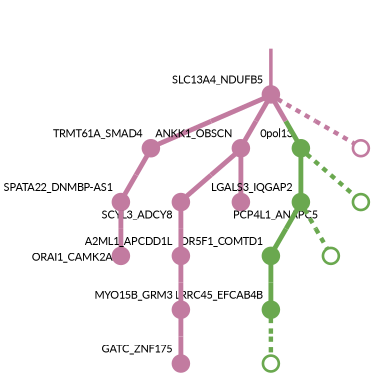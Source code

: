 strict digraph  {
graph[splines=false]; nodesep=0.7; rankdir=TB; ranksep=0.6; forcelabels=true; dpi=600; size=2.5;
0 [color="#c27ba0ff", fillcolor="#c27ba0ff", fixedsize=true, fontname=Lato, fontsize="12pt", height="0.25", label="", penwidth=3, shape=circle, style=filled, xlabel=SLC13A4_NDUFB5];
4 [color="#c27ba0ff", fillcolor="#c27ba0ff", fixedsize=true, fontname=Lato, fontsize="12pt", height="0.25", label="", penwidth=3, shape=circle, style=filled, xlabel=TRMT61A_SMAD4];
8 [color="#c27ba0ff", fillcolor="#c27ba0ff", fixedsize=true, fontname=Lato, fontsize="12pt", height="0.25", label="", penwidth=3, shape=circle, style=filled, xlabel=ANKK1_OBSCN];
13 [color="#6aa84fff", fillcolor="#6aa84fff", fixedsize=true, fontname=Lato, fontsize="12pt", height="0.25", label="", penwidth=3, shape=circle, style=filled, xlabel="0pol13"];
17 [color="#c27ba0ff", fillcolor="#c27ba0ff", fixedsize=true, fontname=Lato, fontsize="12pt", height="0.25", label="", penwidth=3, shape=circle, style=solid, xlabel=""];
1 [color="#6aa84fff", fillcolor="#6aa84fff", fixedsize=true, fontname=Lato, fontsize="12pt", height="0.25", label="", penwidth=3, shape=circle, style=filled, xlabel=LRRC45_EFCAB4B];
15 [color="#6aa84fff", fillcolor="#6aa84fff", fixedsize=true, fontname=Lato, fontsize="12pt", height="0.25", label="", penwidth=3, shape=circle, style=solid, xlabel=""];
2 [color="#6aa84fff", fillcolor="#6aa84fff", fixedsize=true, fontname=Lato, fontsize="12pt", height="0.25", label="", penwidth=3, shape=circle, style=filled, xlabel=LGALS3_IQGAP2];
9 [color="#6aa84fff", fillcolor="#6aa84fff", fixedsize=true, fontname=Lato, fontsize="12pt", height="0.25", label="", penwidth=3, shape=circle, style=filled, xlabel=OR5F1_COMTD1];
16 [color="#6aa84fff", fillcolor="#6aa84fff", fixedsize=true, fontname=Lato, fontsize="12pt", height="0.25", label="", penwidth=3, shape=circle, style=solid, xlabel=""];
7 [color="#c27ba0ff", fillcolor="#c27ba0ff", fixedsize=true, fontname=Lato, fontsize="12pt", height="0.25", label="", penwidth=3, shape=circle, style=filled, xlabel="SPATA22_DNMBP-AS1"];
6 [color="#c27ba0ff", fillcolor="#c27ba0ff", fixedsize=true, fontname=Lato, fontsize="12pt", height="0.25", label="", penwidth=3, shape=circle, style=filled, xlabel=SCYL3_ADCY8];
10 [color="#c27ba0ff", fillcolor="#c27ba0ff", fixedsize=true, fontname=Lato, fontsize="12pt", height="0.25", label="", penwidth=3, shape=circle, style=filled, xlabel=A2ML1_APCDD1L];
5 [color="#c27ba0ff", fillcolor="#c27ba0ff", fixedsize=true, fontname=Lato, fontsize="12pt", height="0.25", label="", penwidth=3, shape=circle, style=filled, xlabel=ORAI1_CAMK2A];
11 [color="#c27ba0ff", fillcolor="#c27ba0ff", fixedsize=true, fontname=Lato, fontsize="12pt", height="0.25", label="", penwidth=3, shape=circle, style=filled, xlabel=PCP4L1_ANAPC5];
12 [color="#c27ba0ff", fillcolor="#c27ba0ff", fixedsize=true, fontname=Lato, fontsize="12pt", height="0.25", label="", penwidth=3, shape=circle, style=filled, xlabel=MYO15B_GRM3];
3 [color="#c27ba0ff", fillcolor="#c27ba0ff", fixedsize=true, fontname=Lato, fontsize="12pt", height="0.25", label="", penwidth=3, shape=circle, style=filled, xlabel=GATC_ZNF175];
14 [color="#6aa84fff", fillcolor="#6aa84fff", fixedsize=true, fontname=Lato, fontsize="12pt", height="0.25", label="", penwidth=3, shape=circle, style=solid, xlabel=""];
normal [label="", penwidth=3, style=invis, xlabel=SLC13A4_NDUFB5];
0 -> 4  [arrowsize=0, color="#c27ba0ff;0.5:#c27ba0ff", minlen="1.0", penwidth="5.5", style=solid];
0 -> 8  [arrowsize=0, color="#c27ba0ff;0.5:#c27ba0ff", minlen="1.0", penwidth="5.5", style=solid];
0 -> 13  [arrowsize=0, color="#c27ba0ff;0.5:#6aa84fff", minlen="1.0338983535766602", penwidth="5.5", style=solid];
0 -> 17  [arrowsize=0, color="#c27ba0ff;0.5:#c27ba0ff", minlen="1.0338983535766602", penwidth=5, style=dashed];
4 -> 7  [arrowsize=0, color="#c27ba0ff;0.5:#c27ba0ff", minlen="1.1694915294647217", penwidth="5.5", style=solid];
8 -> 6  [arrowsize=0, color="#c27ba0ff;0.5:#c27ba0ff", minlen="1.180790901184082", penwidth="5.5", style=solid];
8 -> 11  [arrowsize=0, color="#c27ba0ff;0.5:#c27ba0ff", minlen="1.0677965879440308", penwidth="5.5", style=solid];
13 -> 2  [arrowsize=0, color="#6aa84fff;0.5:#6aa84fff", minlen="1.0", penwidth="5.5", style=solid];
13 -> 14  [arrowsize=0, color="#6aa84fff;0.5:#6aa84fff", minlen="1.0338983535766602", penwidth=5, style=dashed];
1 -> 15  [arrowsize=0, color="#6aa84fff;0.5:#6aa84fff", minlen="1.0338983535766602", penwidth=5, style=dashed];
2 -> 9  [arrowsize=0, color="#6aa84fff;0.5:#6aa84fff", minlen="1.1355931758880615", penwidth="5.5", style=solid];
2 -> 16  [arrowsize=0, color="#6aa84fff;0.5:#6aa84fff", minlen="1.0338983535766602", penwidth=5, style=dashed];
9 -> 1  [arrowsize=0, color="#6aa84fff;0.5:#6aa84fff", minlen="1.0", penwidth="5.5", style=solid];
7 -> 5  [arrowsize=0, color="#c27ba0ff;0.5:#c27ba0ff", minlen="1.3615819215774536", penwidth="5.5", style=solid];
6 -> 10  [arrowsize=0, color="#c27ba0ff;0.5:#c27ba0ff", minlen="1.0790960788726807", penwidth="5.5", style=solid];
10 -> 12  [arrowsize=0, color="#c27ba0ff;0.5:#c27ba0ff", minlen="1.0677965879440308", penwidth="5.5", style=solid];
12 -> 3  [arrowsize=0, color="#c27ba0ff;0.5:#c27ba0ff", minlen="1.4293785095214844", penwidth="5.5", style=solid];
normal -> 0  [arrowsize=0, color="#c27ba0ff", label="", penwidth=4, style=solid];
}
